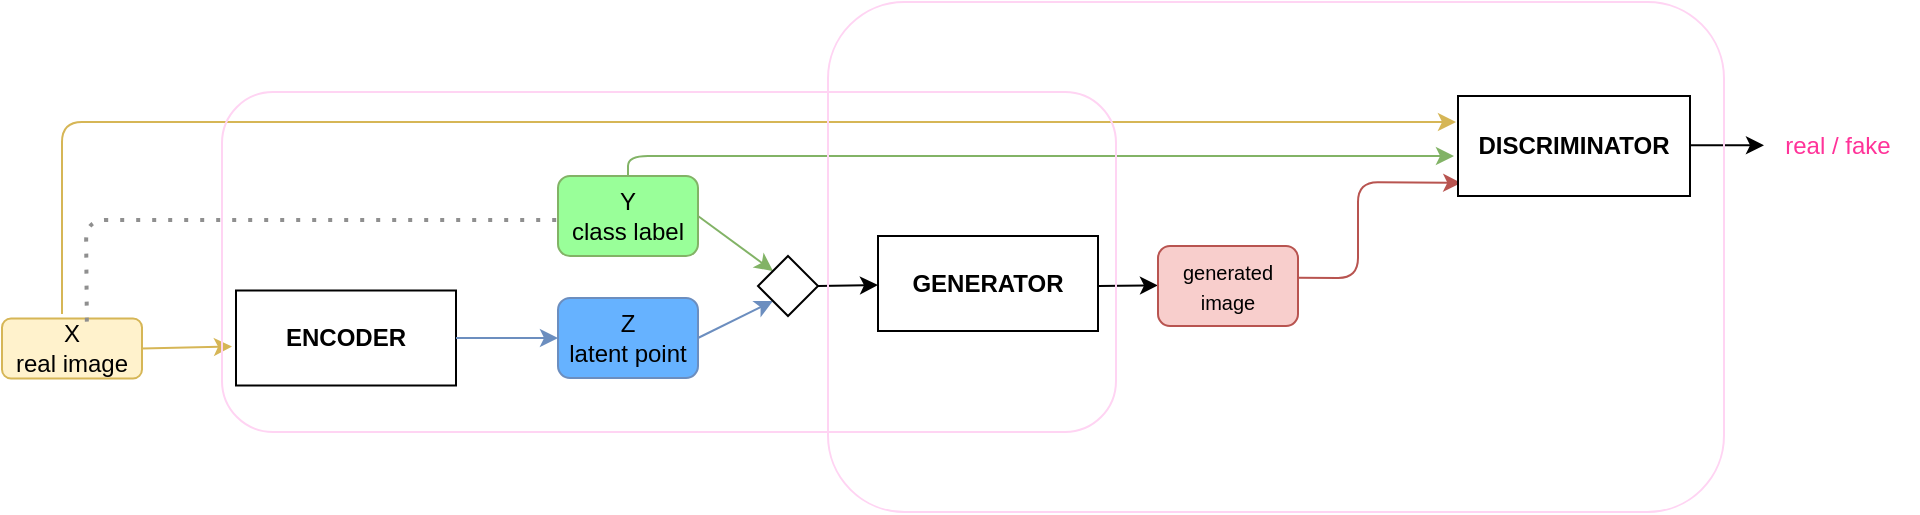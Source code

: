 <mxfile version="14.4.3" type="device"><diagram id="pBoIY12fmIQ23ttnM8Dn" name="Pagina-1"><mxGraphModel dx="1438" dy="607" grid="0" gridSize="10" guides="1" tooltips="1" connect="1" arrows="1" fold="1" page="0" pageScale="1" pageWidth="827" pageHeight="1169" math="0" shadow="0"><root><mxCell id="0"/><mxCell id="1" parent="0"/><mxCell id="JdQTO4b0mz5bvKyjCiXS-3" value="Y&lt;br&gt;class label" style="rounded=1;whiteSpace=wrap;html=1;strokeColor=#82b366;fillColor=#99FF99;" parent="1" vertex="1"><mxGeometry x="100" y="330" width="70" height="40" as="geometry"/></mxCell><mxCell id="JdQTO4b0mz5bvKyjCiXS-4" value="Z&lt;br&gt;latent point" style="rounded=1;whiteSpace=wrap;html=1;strokeColor=#6c8ebf;fillColor=#66B2FF;" parent="1" vertex="1"><mxGeometry x="100" y="391" width="70" height="40" as="geometry"/></mxCell><mxCell id="JdQTO4b0mz5bvKyjCiXS-7" value="" style="endArrow=classic;html=1;fillColor=#dae8fc;strokeColor=#6c8ebf;exitX=1;exitY=0.5;exitDx=0;exitDy=0;entryX=0;entryY=1;entryDx=0;entryDy=0;" parent="1" target="JdQTO4b0mz5bvKyjCiXS-9" edge="1" source="JdQTO4b0mz5bvKyjCiXS-4"><mxGeometry width="50" height="50" relative="1" as="geometry"><mxPoint x="170" y="420" as="sourcePoint"/><mxPoint x="54" y="460" as="targetPoint"/></mxGeometry></mxCell><mxCell id="JdQTO4b0mz5bvKyjCiXS-8" value="" style="endArrow=classic;html=1;exitX=1;exitY=0.5;exitDx=0;exitDy=0;entryX=0;entryY=0;entryDx=0;entryDy=0;fillColor=#d5e8d4;strokeColor=#82b366;" parent="1" source="JdQTO4b0mz5bvKyjCiXS-3" target="JdQTO4b0mz5bvKyjCiXS-9" edge="1"><mxGeometry width="50" height="50" relative="1" as="geometry"><mxPoint x="180" y="430" as="sourcePoint"/><mxPoint x="200" y="390" as="targetPoint"/></mxGeometry></mxCell><mxCell id="JdQTO4b0mz5bvKyjCiXS-9" value="" style="rhombus;whiteSpace=wrap;html=1;" parent="1" vertex="1"><mxGeometry x="200" y="370" width="30" height="30" as="geometry"/></mxCell><mxCell id="JdQTO4b0mz5bvKyjCiXS-10" value="" style="endArrow=classic;html=1;exitX=1;exitY=0.5;exitDx=0;exitDy=0;" parent="1" source="JdQTO4b0mz5bvKyjCiXS-9" target="JdQTO4b0mz5bvKyjCiXS-11" edge="1"><mxGeometry width="50" height="50" relative="1" as="geometry"><mxPoint x="320" y="460" as="sourcePoint"/><mxPoint x="280" y="385" as="targetPoint"/></mxGeometry></mxCell><mxCell id="JdQTO4b0mz5bvKyjCiXS-11" value="&lt;b&gt;GENERATOR&lt;/b&gt;" style="rounded=0;whiteSpace=wrap;html=1;" parent="1" vertex="1"><mxGeometry x="260" y="360" width="110" height="47.5" as="geometry"/></mxCell><mxCell id="JdQTO4b0mz5bvKyjCiXS-12" value="" style="endArrow=classic;html=1;" parent="1" edge="1"><mxGeometry width="50" height="50" relative="1" as="geometry"><mxPoint x="370" y="385" as="sourcePoint"/><mxPoint x="400" y="384.71" as="targetPoint"/></mxGeometry></mxCell><mxCell id="JdQTO4b0mz5bvKyjCiXS-13" value="&lt;span style=&quot;font-size: 10px&quot;&gt;generated&lt;br&gt;image&lt;/span&gt;" style="rounded=1;whiteSpace=wrap;html=1;strokeColor=#b85450;fillColor=#f8cecc;" parent="1" vertex="1"><mxGeometry x="400" y="365" width="70" height="40" as="geometry"/></mxCell><mxCell id="JdQTO4b0mz5bvKyjCiXS-15" value="" style="endArrow=classic;html=1;entryX=0.014;entryY=0.869;entryDx=0;entryDy=0;exitX=0.998;exitY=0.396;exitDx=0;exitDy=0;exitPerimeter=0;fillColor=#f8cecc;strokeColor=#b85450;entryPerimeter=0;" parent="1" source="JdQTO4b0mz5bvKyjCiXS-13" target="JdQTO4b0mz5bvKyjCiXS-16" edge="1"><mxGeometry width="50" height="50" relative="1" as="geometry"><mxPoint x="490" y="388.44" as="sourcePoint"/><mxPoint x="560" y="320" as="targetPoint"/><Array as="points"><mxPoint x="500" y="381"/><mxPoint x="500" y="333"/></Array></mxGeometry></mxCell><mxCell id="JdQTO4b0mz5bvKyjCiXS-16" value="&lt;b&gt;DISCRIMINATOR&lt;/b&gt;" style="rounded=0;whiteSpace=wrap;html=1;" parent="1" vertex="1"><mxGeometry x="550" y="290" width="116" height="50" as="geometry"/></mxCell><mxCell id="JdQTO4b0mz5bvKyjCiXS-17" value="" style="endArrow=classic;html=1;" parent="1" edge="1"><mxGeometry width="50" height="50" relative="1" as="geometry"><mxPoint x="666" y="314.66" as="sourcePoint"/><mxPoint x="703" y="314.66" as="targetPoint"/></mxGeometry></mxCell><mxCell id="JdQTO4b0mz5bvKyjCiXS-18" value="&lt;font color=&quot;#ff3399&quot;&gt;real / fake&lt;/font&gt;" style="text;html=1;strokeColor=none;fillColor=none;align=center;verticalAlign=middle;whiteSpace=wrap;rounded=0;" parent="1" vertex="1"><mxGeometry x="700" y="306.88" width="80" height="16.25" as="geometry"/></mxCell><mxCell id="JdQTO4b0mz5bvKyjCiXS-19" value="" style="endArrow=classic;html=1;exitX=0.5;exitY=0;exitDx=0;exitDy=0;fillColor=#d5e8d4;strokeColor=#82b366;" parent="1" source="JdQTO4b0mz5bvKyjCiXS-3" edge="1"><mxGeometry width="50" height="50" relative="1" as="geometry"><mxPoint x="370" y="320" as="sourcePoint"/><mxPoint x="548" y="320" as="targetPoint"/><Array as="points"><mxPoint x="135" y="320"/><mxPoint x="310" y="320"/></Array></mxGeometry></mxCell><mxCell id="JdQTO4b0mz5bvKyjCiXS-23" value="" style="endArrow=classic;html=1;fillColor=#fff2cc;strokeColor=#d6b656;" parent="1" edge="1"><mxGeometry width="50" height="50" relative="1" as="geometry"><mxPoint x="-148" y="399" as="sourcePoint"/><mxPoint x="549" y="303" as="targetPoint"/><Array as="points"><mxPoint x="-148" y="303"/></Array></mxGeometry></mxCell><mxCell id="YlvZw84-GaijZqR4FdPk-1" value="&lt;b&gt;ENCODER&lt;/b&gt;" style="rounded=0;whiteSpace=wrap;html=1;" vertex="1" parent="1"><mxGeometry x="-61" y="387.25" width="110" height="47.5" as="geometry"/></mxCell><mxCell id="YlvZw84-GaijZqR4FdPk-2" value="X&lt;br&gt;real image" style="rounded=1;whiteSpace=wrap;html=1;fillColor=#fff2cc;strokeColor=#d6b656;" vertex="1" parent="1"><mxGeometry x="-178" y="401.25" width="70" height="30" as="geometry"/></mxCell><mxCell id="YlvZw84-GaijZqR4FdPk-3" value="" style="endArrow=classic;html=1;exitX=1;exitY=0.5;exitDx=0;exitDy=0;fillColor=#fff2cc;strokeColor=#d6b656;" edge="1" parent="1" source="YlvZw84-GaijZqR4FdPk-2"><mxGeometry width="50" height="50" relative="1" as="geometry"><mxPoint x="-166" y="375" as="sourcePoint"/><mxPoint x="-63" y="415.25" as="targetPoint"/></mxGeometry></mxCell><mxCell id="YlvZw84-GaijZqR4FdPk-6" value="" style="endArrow=classic;html=1;fillColor=#dae8fc;strokeColor=#6c8ebf;exitX=1;exitY=0.5;exitDx=0;exitDy=0;entryX=0;entryY=0.5;entryDx=0;entryDy=0;" edge="1" parent="1" source="YlvZw84-GaijZqR4FdPk-1" target="JdQTO4b0mz5bvKyjCiXS-4"><mxGeometry width="50" height="50" relative="1" as="geometry"><mxPoint x="180" y="421" as="sourcePoint"/><mxPoint x="217.5" y="402.5" as="targetPoint"/></mxGeometry></mxCell><mxCell id="YlvZw84-GaijZqR4FdPk-7" value="" style="rounded=1;whiteSpace=wrap;html=1;fillColor=none;strokeColor=#FFD4F3;" vertex="1" parent="1"><mxGeometry x="-68" y="288" width="447" height="170" as="geometry"/></mxCell><mxCell id="YlvZw84-GaijZqR4FdPk-9" value="" style="rounded=1;whiteSpace=wrap;html=1;fillColor=none;strokeColor=#FFD4F3;" vertex="1" parent="1"><mxGeometry x="235" y="243" width="448" height="255" as="geometry"/></mxCell><mxCell id="YlvZw84-GaijZqR4FdPk-13" value="" style="endArrow=none;dashed=1;html=1;dashPattern=1 3;strokeWidth=2;exitX=0.606;exitY=0.052;exitDx=0;exitDy=0;exitPerimeter=0;strokeColor=#8F8F8F;" edge="1" parent="1" source="YlvZw84-GaijZqR4FdPk-2"><mxGeometry width="50" height="50" relative="1" as="geometry"><mxPoint x="216" y="374" as="sourcePoint"/><mxPoint x="100" y="352" as="targetPoint"/><Array as="points"><mxPoint x="-136" y="352"/></Array></mxGeometry></mxCell></root></mxGraphModel></diagram></mxfile>